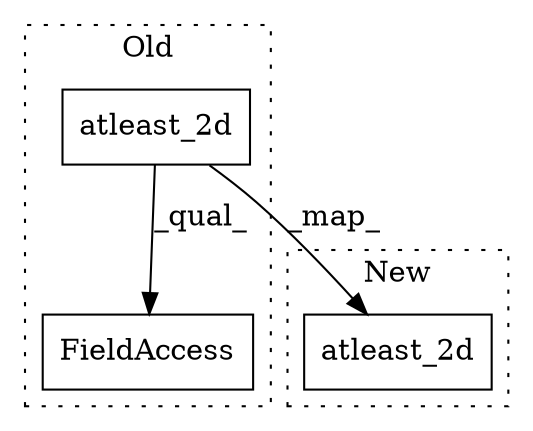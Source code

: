 digraph G {
subgraph cluster0 {
1 [label="atleast_2d" a="32" s="2873,2885" l="11,1" shape="box"];
3 [label="FieldAccess" a="22" s="2867" l="21" shape="box"];
label = "Old";
style="dotted";
}
subgraph cluster1 {
2 [label="atleast_2d" a="32" s="2771,2783" l="11,1" shape="box"];
label = "New";
style="dotted";
}
1 -> 2 [label="_map_"];
1 -> 3 [label="_qual_"];
}